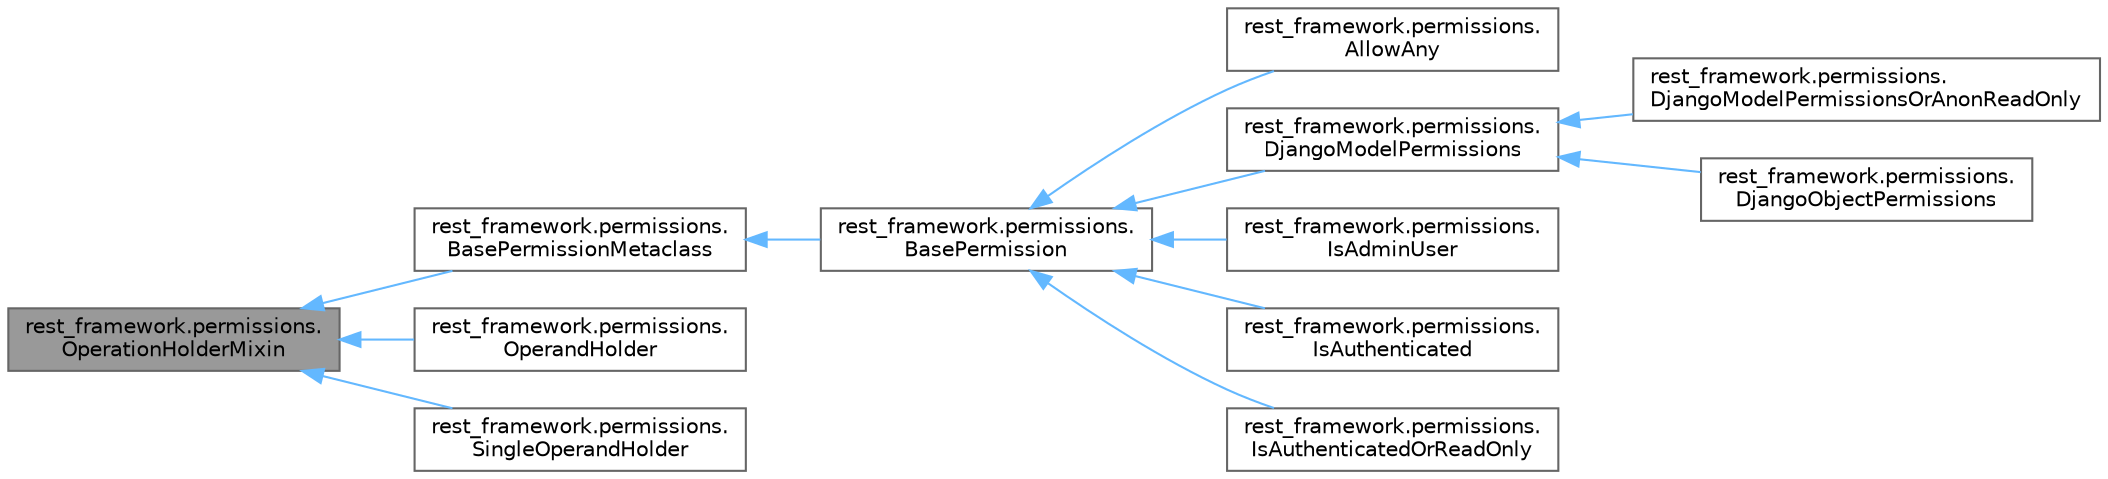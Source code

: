 digraph "rest_framework.permissions.OperationHolderMixin"
{
 // LATEX_PDF_SIZE
  bgcolor="transparent";
  edge [fontname=Helvetica,fontsize=10,labelfontname=Helvetica,labelfontsize=10];
  node [fontname=Helvetica,fontsize=10,shape=box,height=0.2,width=0.4];
  rankdir="LR";
  Node1 [id="Node000001",label="rest_framework.permissions.\lOperationHolderMixin",height=0.2,width=0.4,color="gray40", fillcolor="grey60", style="filled", fontcolor="black",tooltip=" "];
  Node1 -> Node2 [id="edge12_Node000001_Node000002",dir="back",color="steelblue1",style="solid",tooltip=" "];
  Node2 [id="Node000002",label="rest_framework.permissions.\lBasePermissionMetaclass",height=0.2,width=0.4,color="gray40", fillcolor="white", style="filled",URL="$classrest__framework_1_1permissions_1_1BasePermissionMetaclass.html",tooltip=" "];
  Node2 -> Node3 [id="edge13_Node000002_Node000003",dir="back",color="steelblue1",style="solid",tooltip=" "];
  Node3 [id="Node000003",label="rest_framework.permissions.\lBasePermission",height=0.2,width=0.4,color="gray40", fillcolor="white", style="filled",URL="$classrest__framework_1_1permissions_1_1BasePermission.html",tooltip=" "];
  Node3 -> Node4 [id="edge14_Node000003_Node000004",dir="back",color="steelblue1",style="solid",tooltip=" "];
  Node4 [id="Node000004",label="rest_framework.permissions.\lAllowAny",height=0.2,width=0.4,color="gray40", fillcolor="white", style="filled",URL="$classrest__framework_1_1permissions_1_1AllowAny.html",tooltip=" "];
  Node3 -> Node5 [id="edge15_Node000003_Node000005",dir="back",color="steelblue1",style="solid",tooltip=" "];
  Node5 [id="Node000005",label="rest_framework.permissions.\lDjangoModelPermissions",height=0.2,width=0.4,color="gray40", fillcolor="white", style="filled",URL="$classrest__framework_1_1permissions_1_1DjangoModelPermissions.html",tooltip=" "];
  Node5 -> Node6 [id="edge16_Node000005_Node000006",dir="back",color="steelblue1",style="solid",tooltip=" "];
  Node6 [id="Node000006",label="rest_framework.permissions.\lDjangoModelPermissionsOrAnonReadOnly",height=0.2,width=0.4,color="gray40", fillcolor="white", style="filled",URL="$classrest__framework_1_1permissions_1_1DjangoModelPermissionsOrAnonReadOnly.html",tooltip=" "];
  Node5 -> Node7 [id="edge17_Node000005_Node000007",dir="back",color="steelblue1",style="solid",tooltip=" "];
  Node7 [id="Node000007",label="rest_framework.permissions.\lDjangoObjectPermissions",height=0.2,width=0.4,color="gray40", fillcolor="white", style="filled",URL="$classrest__framework_1_1permissions_1_1DjangoObjectPermissions.html",tooltip=" "];
  Node3 -> Node8 [id="edge18_Node000003_Node000008",dir="back",color="steelblue1",style="solid",tooltip=" "];
  Node8 [id="Node000008",label="rest_framework.permissions.\lIsAdminUser",height=0.2,width=0.4,color="gray40", fillcolor="white", style="filled",URL="$classrest__framework_1_1permissions_1_1IsAdminUser.html",tooltip=" "];
  Node3 -> Node9 [id="edge19_Node000003_Node000009",dir="back",color="steelblue1",style="solid",tooltip=" "];
  Node9 [id="Node000009",label="rest_framework.permissions.\lIsAuthenticated",height=0.2,width=0.4,color="gray40", fillcolor="white", style="filled",URL="$classrest__framework_1_1permissions_1_1IsAuthenticated.html",tooltip=" "];
  Node3 -> Node10 [id="edge20_Node000003_Node000010",dir="back",color="steelblue1",style="solid",tooltip=" "];
  Node10 [id="Node000010",label="rest_framework.permissions.\lIsAuthenticatedOrReadOnly",height=0.2,width=0.4,color="gray40", fillcolor="white", style="filled",URL="$classrest__framework_1_1permissions_1_1IsAuthenticatedOrReadOnly.html",tooltip=" "];
  Node1 -> Node11 [id="edge21_Node000001_Node000011",dir="back",color="steelblue1",style="solid",tooltip=" "];
  Node11 [id="Node000011",label="rest_framework.permissions.\lOperandHolder",height=0.2,width=0.4,color="gray40", fillcolor="white", style="filled",URL="$classrest__framework_1_1permissions_1_1OperandHolder.html",tooltip=" "];
  Node1 -> Node12 [id="edge22_Node000001_Node000012",dir="back",color="steelblue1",style="solid",tooltip=" "];
  Node12 [id="Node000012",label="rest_framework.permissions.\lSingleOperandHolder",height=0.2,width=0.4,color="gray40", fillcolor="white", style="filled",URL="$classrest__framework_1_1permissions_1_1SingleOperandHolder.html",tooltip=" "];
}
